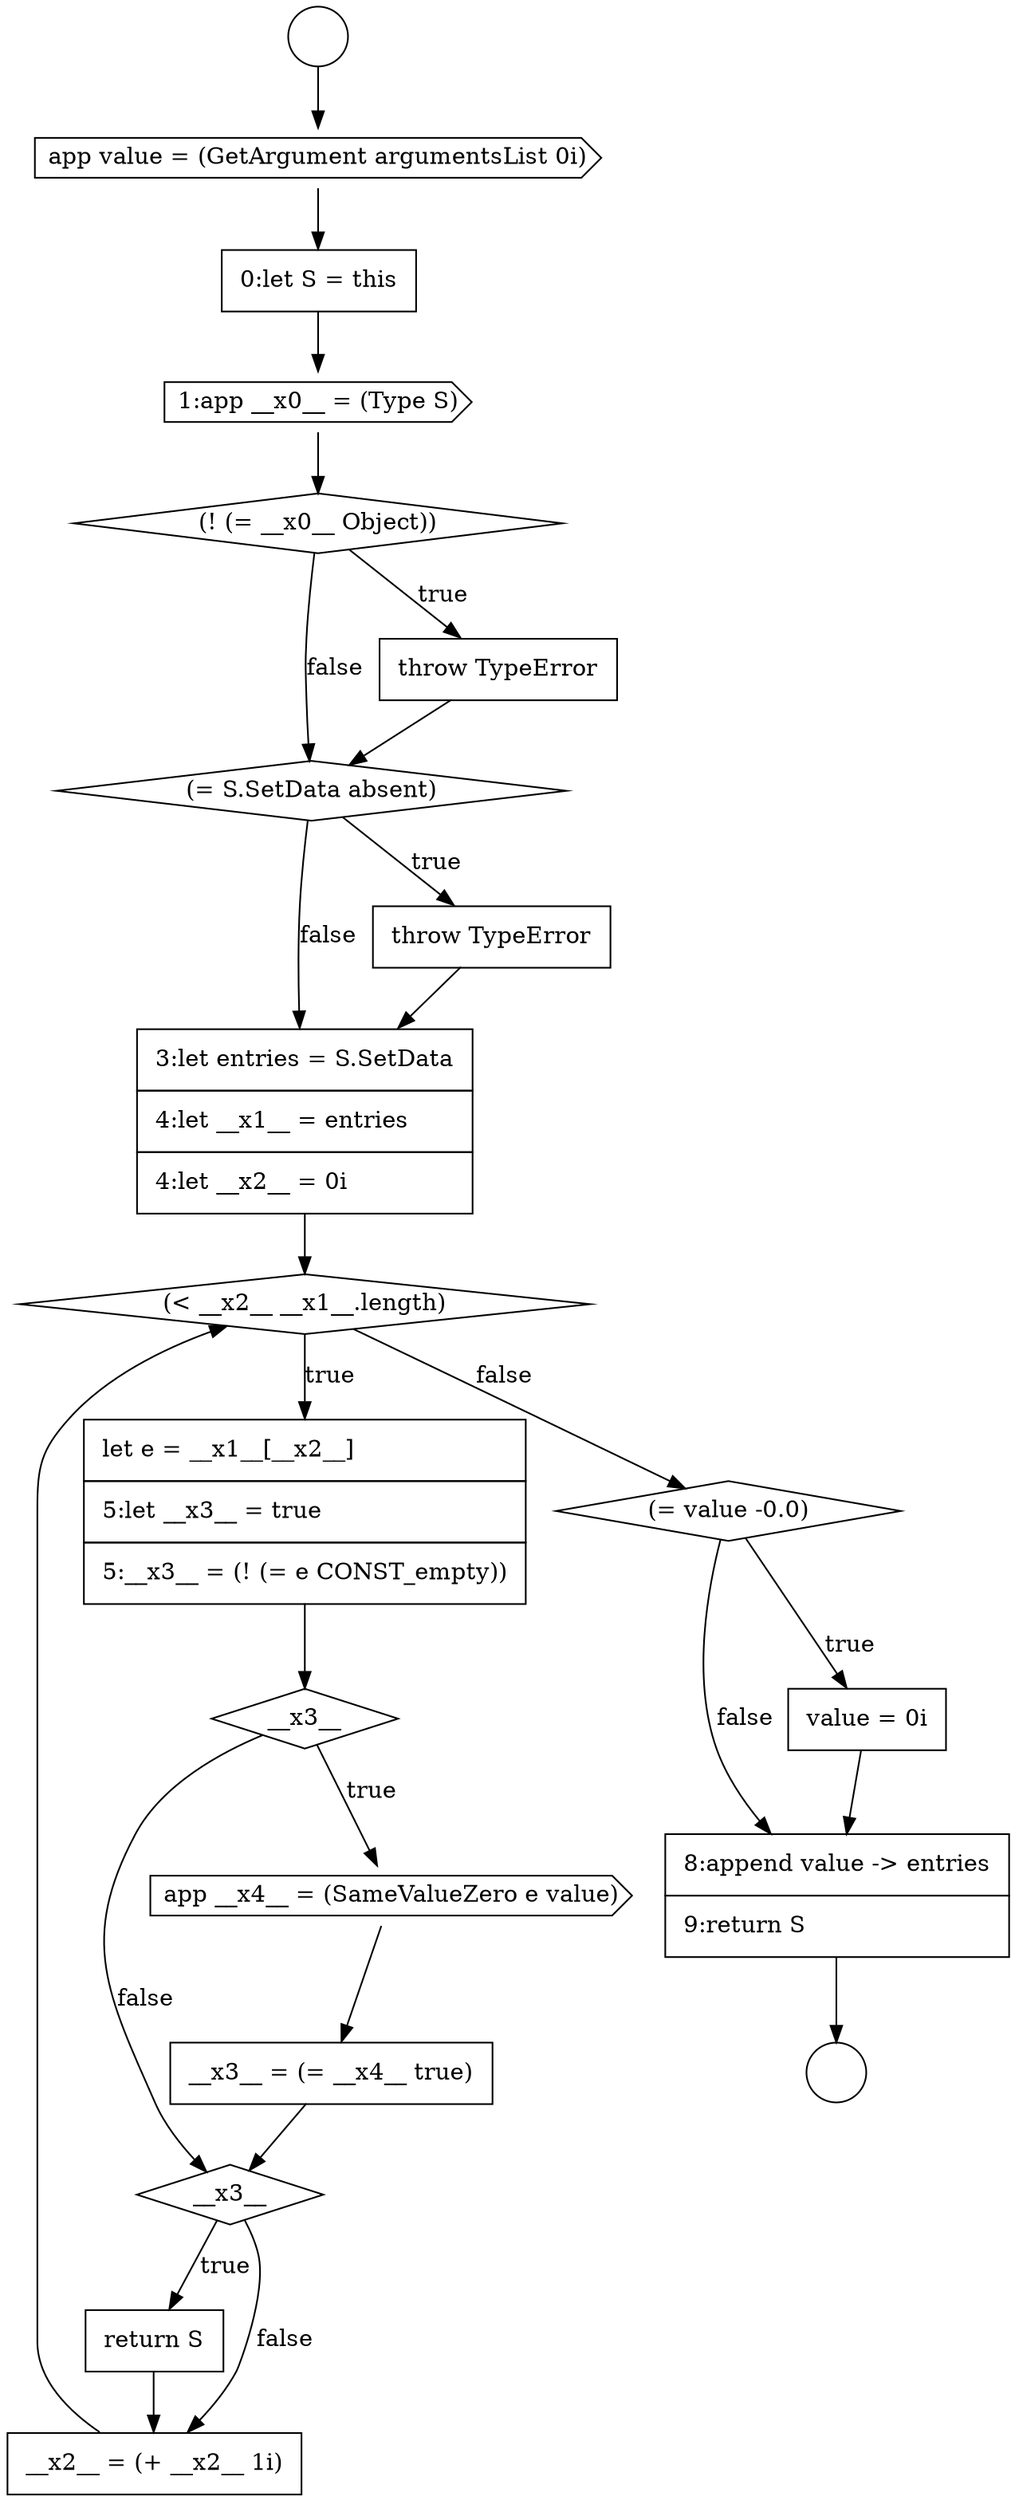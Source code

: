 digraph {
  node15948 [shape=none, margin=0, label=<<font color="black">
    <table border="0" cellborder="1" cellspacing="0" cellpadding="10">
      <tr><td align="left">8:append value -&gt; entries</td></tr>
      <tr><td align="left">9:return S</td></tr>
    </table>
  </font>> color="black" fillcolor="white" style=filled]
  node15931 [shape=none, margin=0, label=<<font color="black">
    <table border="0" cellborder="1" cellspacing="0" cellpadding="10">
      <tr><td align="left">0:let S = this</td></tr>
    </table>
  </font>> color="black" fillcolor="white" style=filled]
  node15943 [shape=diamond, label=<<font color="black">__x3__</font>> color="black" fillcolor="white" style=filled]
  node15939 [shape=none, margin=0, label=<<font color="black">
    <table border="0" cellborder="1" cellspacing="0" cellpadding="10">
      <tr><td align="left">let e = __x1__[__x2__]</td></tr>
      <tr><td align="left">5:let __x3__ = true</td></tr>
      <tr><td align="left">5:__x3__ = (! (= e CONST_empty))</td></tr>
    </table>
  </font>> color="black" fillcolor="white" style=filled]
  node15935 [shape=diamond, label=<<font color="black">(= S.SetData absent)</font>> color="black" fillcolor="white" style=filled]
  node15947 [shape=none, margin=0, label=<<font color="black">
    <table border="0" cellborder="1" cellspacing="0" cellpadding="10">
      <tr><td align="left">value = 0i</td></tr>
    </table>
  </font>> color="black" fillcolor="white" style=filled]
  node15930 [shape=cds, label=<<font color="black">app value = (GetArgument argumentsList 0i)</font>> color="black" fillcolor="white" style=filled]
  node15944 [shape=none, margin=0, label=<<font color="black">
    <table border="0" cellborder="1" cellspacing="0" cellpadding="10">
      <tr><td align="left">return S</td></tr>
    </table>
  </font>> color="black" fillcolor="white" style=filled]
  node15934 [shape=none, margin=0, label=<<font color="black">
    <table border="0" cellborder="1" cellspacing="0" cellpadding="10">
      <tr><td align="left">throw TypeError</td></tr>
    </table>
  </font>> color="black" fillcolor="white" style=filled]
  node15940 [shape=diamond, label=<<font color="black">__x3__</font>> color="black" fillcolor="white" style=filled]
  node15929 [shape=circle label=" " color="black" fillcolor="white" style=filled]
  node15937 [shape=none, margin=0, label=<<font color="black">
    <table border="0" cellborder="1" cellspacing="0" cellpadding="10">
      <tr><td align="left">3:let entries = S.SetData</td></tr>
      <tr><td align="left">4:let __x1__ = entries</td></tr>
      <tr><td align="left">4:let __x2__ = 0i</td></tr>
    </table>
  </font>> color="black" fillcolor="white" style=filled]
  node15932 [shape=cds, label=<<font color="black">1:app __x0__ = (Type S)</font>> color="black" fillcolor="white" style=filled]
  node15945 [shape=none, margin=0, label=<<font color="black">
    <table border="0" cellborder="1" cellspacing="0" cellpadding="10">
      <tr><td align="left">__x2__ = (+ __x2__ 1i)</td></tr>
    </table>
  </font>> color="black" fillcolor="white" style=filled]
  node15938 [shape=diamond, label=<<font color="black">(&lt; __x2__ __x1__.length)</font>> color="black" fillcolor="white" style=filled]
  node15942 [shape=none, margin=0, label=<<font color="black">
    <table border="0" cellborder="1" cellspacing="0" cellpadding="10">
      <tr><td align="left">__x3__ = (= __x4__ true)</td></tr>
    </table>
  </font>> color="black" fillcolor="white" style=filled]
  node15946 [shape=diamond, label=<<font color="black">(= value -0.0)</font>> color="black" fillcolor="white" style=filled]
  node15936 [shape=none, margin=0, label=<<font color="black">
    <table border="0" cellborder="1" cellspacing="0" cellpadding="10">
      <tr><td align="left">throw TypeError</td></tr>
    </table>
  </font>> color="black" fillcolor="white" style=filled]
  node15941 [shape=cds, label=<<font color="black">app __x4__ = (SameValueZero e value)</font>> color="black" fillcolor="white" style=filled]
  node15933 [shape=diamond, label=<<font color="black">(! (= __x0__ Object))</font>> color="black" fillcolor="white" style=filled]
  node15928 [shape=circle label=" " color="black" fillcolor="white" style=filled]
  node15938 -> node15939 [label=<<font color="black">true</font>> color="black"]
  node15938 -> node15946 [label=<<font color="black">false</font>> color="black"]
  node15930 -> node15931 [ color="black"]
  node15934 -> node15935 [ color="black"]
  node15947 -> node15948 [ color="black"]
  node15940 -> node15941 [label=<<font color="black">true</font>> color="black"]
  node15940 -> node15943 [label=<<font color="black">false</font>> color="black"]
  node15937 -> node15938 [ color="black"]
  node15943 -> node15944 [label=<<font color="black">true</font>> color="black"]
  node15943 -> node15945 [label=<<font color="black">false</font>> color="black"]
  node15932 -> node15933 [ color="black"]
  node15944 -> node15945 [ color="black"]
  node15939 -> node15940 [ color="black"]
  node15946 -> node15947 [label=<<font color="black">true</font>> color="black"]
  node15946 -> node15948 [label=<<font color="black">false</font>> color="black"]
  node15928 -> node15930 [ color="black"]
  node15931 -> node15932 [ color="black"]
  node15941 -> node15942 [ color="black"]
  node15936 -> node15937 [ color="black"]
  node15935 -> node15936 [label=<<font color="black">true</font>> color="black"]
  node15935 -> node15937 [label=<<font color="black">false</font>> color="black"]
  node15933 -> node15934 [label=<<font color="black">true</font>> color="black"]
  node15933 -> node15935 [label=<<font color="black">false</font>> color="black"]
  node15948 -> node15929 [ color="black"]
  node15945 -> node15938 [ color="black"]
  node15942 -> node15943 [ color="black"]
}
